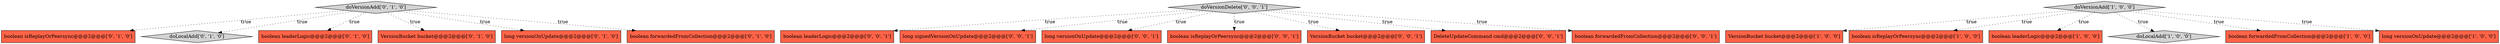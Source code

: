 digraph {
8 [style = filled, label = "boolean isReplayOrPeersync@@@2@@@['0', '1', '0']", fillcolor = tomato, shape = box image = "AAA0AAABBB2BBB"];
15 [style = filled, label = "boolean leaderLogic@@@2@@@['0', '0', '1']", fillcolor = tomato, shape = box image = "AAA0AAABBB3BBB"];
19 [style = filled, label = "long signedVersionOnUpdate@@@2@@@['0', '0', '1']", fillcolor = tomato, shape = box image = "AAA0AAABBB3BBB"];
3 [style = filled, label = "VersionBucket bucket@@@2@@@['1', '0', '0']", fillcolor = tomato, shape = box image = "AAA0AAABBB1BBB"];
16 [style = filled, label = "long versionOnUpdate@@@2@@@['0', '0', '1']", fillcolor = tomato, shape = box image = "AAA0AAABBB3BBB"];
2 [style = filled, label = "boolean isReplayOrPeersync@@@2@@@['1', '0', '0']", fillcolor = tomato, shape = box image = "AAA0AAABBB1BBB"];
9 [style = filled, label = "doLocalAdd['0', '1', '0']", fillcolor = lightgray, shape = diamond image = "AAA0AAABBB2BBB"];
21 [style = filled, label = "doVersionDelete['0', '0', '1']", fillcolor = lightgray, shape = diamond image = "AAA0AAABBB3BBB"];
11 [style = filled, label = "boolean leaderLogic@@@2@@@['0', '1', '0']", fillcolor = tomato, shape = box image = "AAA0AAABBB2BBB"];
0 [style = filled, label = "boolean leaderLogic@@@2@@@['1', '0', '0']", fillcolor = tomato, shape = box image = "AAA0AAABBB1BBB"];
18 [style = filled, label = "boolean isReplayOrPeersync@@@2@@@['0', '0', '1']", fillcolor = tomato, shape = box image = "AAA0AAABBB3BBB"];
13 [style = filled, label = "VersionBucket bucket@@@2@@@['0', '1', '0']", fillcolor = tomato, shape = box image = "AAA0AAABBB2BBB"];
5 [style = filled, label = "doLocalAdd['1', '0', '0']", fillcolor = lightgray, shape = diamond image = "AAA0AAABBB1BBB"];
20 [style = filled, label = "VersionBucket bucket@@@2@@@['0', '0', '1']", fillcolor = tomato, shape = box image = "AAA0AAABBB3BBB"];
17 [style = filled, label = "DeleteUpdateCommand cmd@@@2@@@['0', '0', '1']", fillcolor = tomato, shape = box image = "AAA0AAABBB3BBB"];
7 [style = filled, label = "long versionOnUpdate@@@2@@@['0', '1', '0']", fillcolor = tomato, shape = box image = "AAA0AAABBB2BBB"];
10 [style = filled, label = "boolean forwardedFromCollection@@@2@@@['0', '1', '0']", fillcolor = tomato, shape = box image = "AAA0AAABBB2BBB"];
4 [style = filled, label = "boolean forwardedFromCollection@@@2@@@['1', '0', '0']", fillcolor = tomato, shape = box image = "AAA0AAABBB1BBB"];
1 [style = filled, label = "long versionOnUpdate@@@2@@@['1', '0', '0']", fillcolor = tomato, shape = box image = "AAA0AAABBB1BBB"];
12 [style = filled, label = "doVersionAdd['0', '1', '0']", fillcolor = lightgray, shape = diamond image = "AAA0AAABBB2BBB"];
6 [style = filled, label = "doVersionAdd['1', '0', '0']", fillcolor = lightgray, shape = diamond image = "AAA0AAABBB1BBB"];
14 [style = filled, label = "boolean forwardedFromCollection@@@2@@@['0', '0', '1']", fillcolor = tomato, shape = box image = "AAA0AAABBB3BBB"];
12->10 [style = dotted, label="true"];
12->7 [style = dotted, label="true"];
6->5 [style = dotted, label="true"];
6->4 [style = dotted, label="true"];
12->8 [style = dotted, label="true"];
12->13 [style = dotted, label="true"];
21->14 [style = dotted, label="true"];
6->1 [style = dotted, label="true"];
6->2 [style = dotted, label="true"];
21->17 [style = dotted, label="true"];
12->9 [style = dotted, label="true"];
21->16 [style = dotted, label="true"];
21->20 [style = dotted, label="true"];
21->15 [style = dotted, label="true"];
21->18 [style = dotted, label="true"];
21->19 [style = dotted, label="true"];
6->3 [style = dotted, label="true"];
12->11 [style = dotted, label="true"];
6->0 [style = dotted, label="true"];
}
